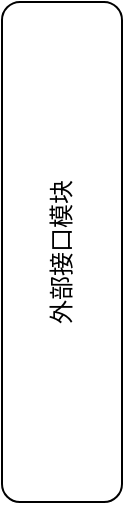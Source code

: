 <mxfile version="11.0.8" type="github"><diagram id="VZyGnJ_7kikUlAHDWymS" name="第 1 页"><mxGraphModel dx="1112" dy="707" grid="1" gridSize="10" guides="1" tooltips="1" connect="1" arrows="1" fold="1" page="1" pageScale="1" pageWidth="827" pageHeight="1169" math="0" shadow="0"><root><mxCell id="0"/><mxCell id="1" parent="0"/><mxCell id="MhvmjAiw_rVNO3m2n6Ua-1" value="外部接口模块" style="rounded=1;whiteSpace=wrap;html=1;horizontal=0;" vertex="1" parent="1"><mxGeometry x="80" y="180" width="60" height="250" as="geometry"/></mxCell></root></mxGraphModel></diagram></mxfile>